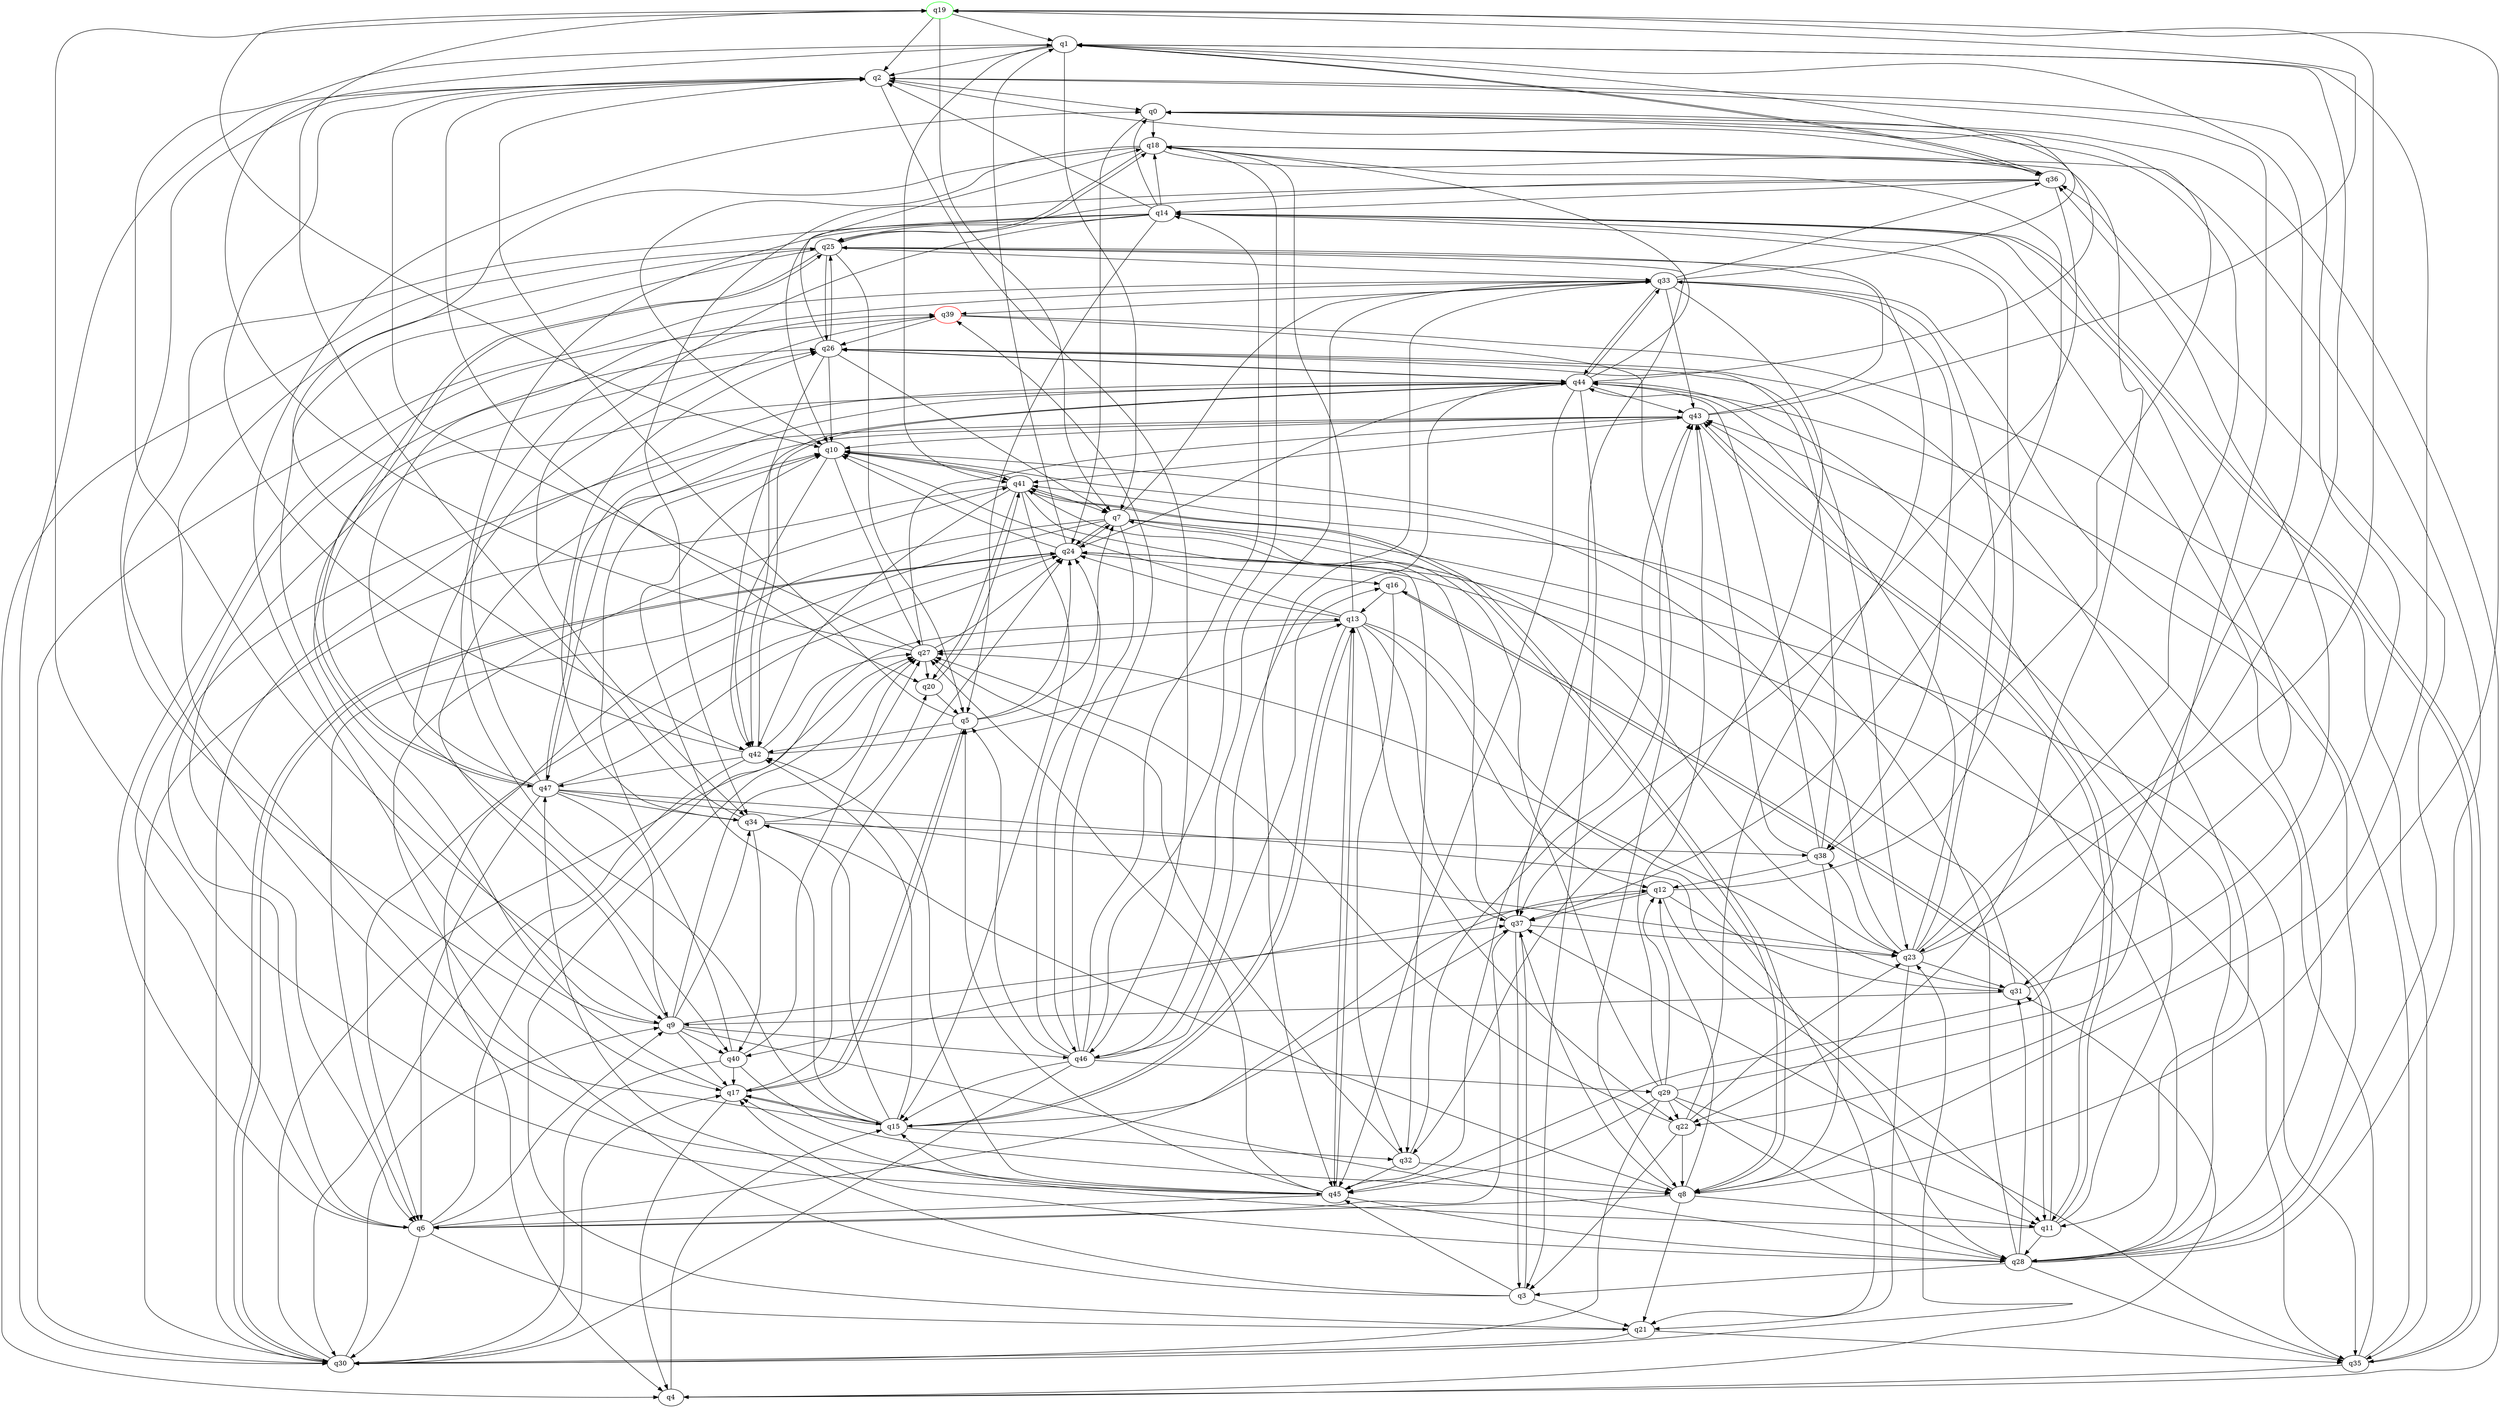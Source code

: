 digraph A{
q19 [initial=1,color=green];
q39 [final=1,color=red];
q0 -> q18;
q0 -> q24;
q1 -> q2;
q1 -> q7;
q1 -> q9;
q1 -> q23;
q1 -> q36;
q1 -> q41;
q1 -> q45;
q2 -> q0;
q2 -> q17;
q2 -> q20;
q2 -> q22;
q2 -> q30;
q2 -> q46;
q3 -> q21;
q3 -> q37;
q3 -> q41;
q3 -> q45;
q3 -> q47;
q4 -> q0;
q4 -> q15;
q4 -> q31;
q5 -> q2;
q5 -> q7;
q5 -> q17;
q5 -> q24;
q5 -> q42;
q6 -> q9;
q6 -> q12;
q6 -> q13;
q6 -> q21;
q6 -> q26;
q6 -> q30;
q6 -> q39;
q7 -> q4;
q7 -> q6;
q7 -> q23;
q7 -> q24;
q7 -> q33;
q7 -> q35;
q7 -> q46;
q8 -> q1;
q8 -> q6;
q8 -> q11;
q8 -> q12;
q8 -> q19;
q8 -> q21;
q8 -> q37;
q8 -> q41;
q9 -> q0;
q9 -> q10;
q9 -> q17;
q9 -> q27;
q9 -> q28;
q9 -> q34;
q9 -> q37;
q9 -> q40;
q9 -> q46;
q10 -> q27;
q10 -> q41;
q10 -> q42;
q11 -> q16;
q11 -> q17;
q11 -> q28;
q11 -> q43;
q11 -> q44;
q12 -> q14;
q12 -> q28;
q12 -> q31;
q12 -> q37;
q12 -> q40;
q13 -> q10;
q13 -> q12;
q13 -> q15;
q13 -> q18;
q13 -> q21;
q13 -> q22;
q13 -> q24;
q13 -> q27;
q13 -> q37;
q13 -> q45;
q14 -> q0;
q14 -> q2;
q14 -> q5;
q14 -> q15;
q14 -> q18;
q14 -> q25;
q14 -> q28;
q14 -> q31;
q14 -> q34;
q14 -> q35;
q14 -> q45;
q15 -> q10;
q15 -> q13;
q15 -> q17;
q15 -> q25;
q15 -> q32;
q15 -> q34;
q15 -> q37;
q15 -> q42;
q16 -> q11;
q16 -> q13;
q16 -> q32;
q17 -> q4;
q17 -> q5;
q17 -> q15;
q17 -> q24;
q17 -> q26;
q18 -> q10;
q18 -> q22;
q18 -> q25;
q18 -> q36;
q18 -> q37;
q18 -> q38;
q18 -> q42;
q19 -> q1;
q19 -> q2;
q19 -> q7;
q19 -> q10;
q20 -> q5;
q20 -> q41;
q21 -> q27;
q21 -> q30;
q21 -> q35;
q22 -> q3;
q22 -> q8;
q22 -> q23;
q22 -> q25;
q22 -> q27;
q23 -> q0;
q23 -> q10;
q23 -> q19;
q23 -> q21;
q23 -> q31;
q23 -> q33;
q23 -> q38;
q23 -> q44;
q24 -> q1;
q24 -> q6;
q24 -> q7;
q24 -> q10;
q24 -> q16;
q24 -> q30;
q24 -> q35;
q25 -> q4;
q25 -> q5;
q25 -> q9;
q25 -> q18;
q25 -> q26;
q25 -> q33;
q25 -> q37;
q25 -> q47;
q26 -> q7;
q26 -> q10;
q26 -> q11;
q26 -> q18;
q26 -> q23;
q26 -> q25;
q26 -> q42;
q26 -> q44;
q27 -> q1;
q27 -> q2;
q27 -> q20;
q27 -> q24;
q27 -> q43;
q28 -> q0;
q28 -> q3;
q28 -> q10;
q28 -> q17;
q28 -> q31;
q28 -> q35;
q28 -> q36;
q28 -> q41;
q28 -> q43;
q29 -> q2;
q29 -> q7;
q29 -> q11;
q29 -> q12;
q29 -> q22;
q29 -> q28;
q29 -> q30;
q29 -> q43;
q29 -> q45;
q30 -> q9;
q30 -> q17;
q30 -> q23;
q30 -> q24;
q30 -> q27;
q30 -> q33;
q31 -> q9;
q31 -> q24;
q31 -> q27;
q31 -> q36;
q32 -> q8;
q32 -> q27;
q32 -> q43;
q32 -> q45;
q33 -> q1;
q33 -> q28;
q33 -> q32;
q33 -> q36;
q33 -> q38;
q33 -> q39;
q33 -> q43;
q33 -> q44;
q33 -> q45;
q33 -> q46;
q34 -> q8;
q34 -> q19;
q34 -> q20;
q34 -> q26;
q34 -> q38;
q34 -> q40;
q35 -> q4;
q35 -> q14;
q35 -> q37;
q35 -> q43;
q35 -> q44;
q36 -> q1;
q36 -> q2;
q36 -> q10;
q36 -> q14;
q36 -> q34;
q36 -> q37;
q37 -> q3;
q37 -> q6;
q37 -> q23;
q37 -> q41;
q38 -> q8;
q38 -> q12;
q38 -> q26;
q38 -> q43;
q38 -> q44;
q39 -> q8;
q39 -> q26;
q39 -> q35;
q39 -> q40;
q40 -> q8;
q40 -> q10;
q40 -> q17;
q40 -> q27;
q40 -> q30;
q41 -> q7;
q41 -> q8;
q41 -> q10;
q41 -> q15;
q41 -> q20;
q41 -> q30;
q41 -> q32;
q41 -> q42;
q42 -> q2;
q42 -> q13;
q42 -> q27;
q42 -> q30;
q42 -> q44;
q42 -> q47;
q43 -> q6;
q43 -> q10;
q43 -> q11;
q43 -> q19;
q43 -> q25;
q43 -> q41;
q43 -> q47;
q44 -> q0;
q44 -> q3;
q44 -> q6;
q44 -> q18;
q44 -> q24;
q44 -> q26;
q44 -> q30;
q44 -> q33;
q44 -> q42;
q44 -> q43;
q44 -> q45;
q45 -> q5;
q45 -> q6;
q45 -> q13;
q45 -> q15;
q45 -> q19;
q45 -> q27;
q45 -> q28;
q45 -> q42;
q45 -> q43;
q46 -> q5;
q46 -> q14;
q46 -> q15;
q46 -> q16;
q46 -> q18;
q46 -> q24;
q46 -> q29;
q46 -> q30;
q46 -> q39;
q46 -> q44;
q47 -> q6;
q47 -> q9;
q47 -> q11;
q47 -> q23;
q47 -> q24;
q47 -> q25;
q47 -> q33;
q47 -> q34;
q47 -> q39;
q47 -> q44;
}